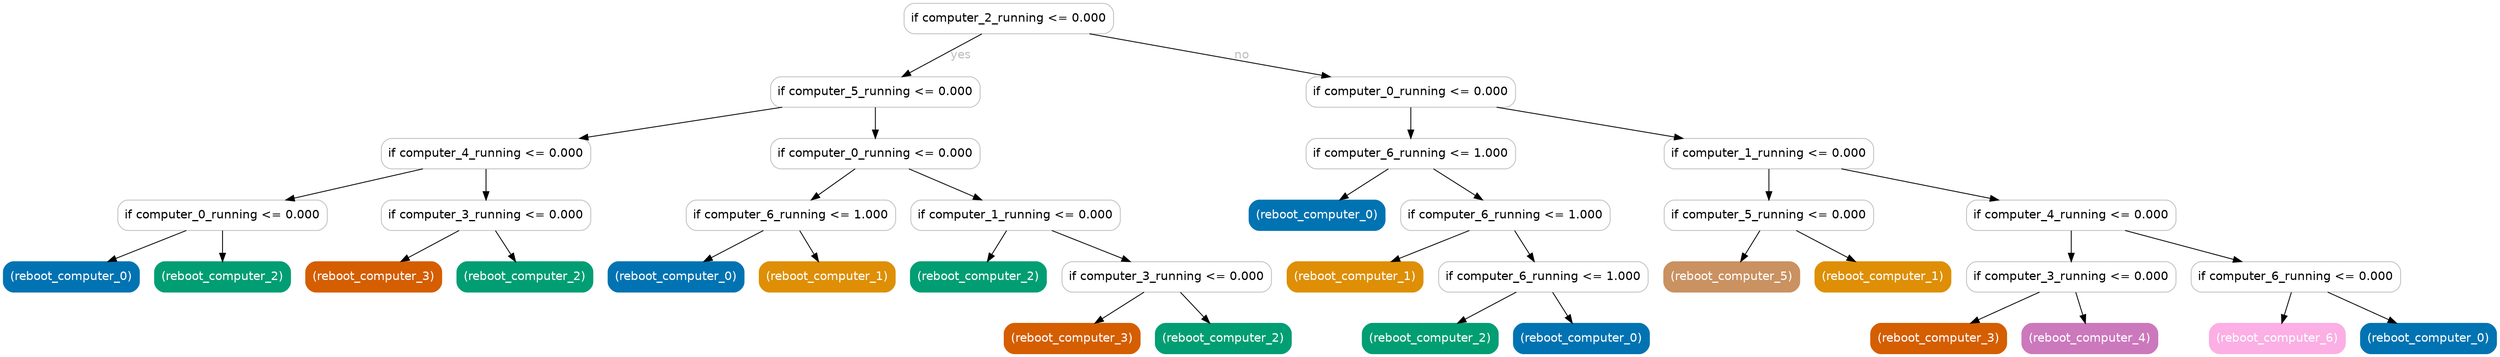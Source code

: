 digraph Tree {
	graph [bb="0,0,2952,415"];
	node [color=gray,
		fillcolor=white,
		fontname=helvetica,
		label="\N",
		shape=box,
		style="filled, rounded"
	];
	edge [fontname=helvetica];
	0	[height=0.5,
		label="if computer_2_running <= 0.000",
		pos="1190.5,397",
		width=3.4444];
	1	[height=0.5,
		label="if computer_5_running <= 0.000",
		pos="1032.5,310",
		width=3.4444];
	0 -> 1	[fontcolor=gray,
		label=yes,
		lp="1134,353.5",
		pos="e,1064.2,328.03 1158.5,378.8 1133.9,365.56 1099.8,347.18 1073.2,332.9"];
	18	[height=0.5,
		label="if computer_0_running <= 0.000",
		pos="1666.5,310",
		width=3.4444];
	0 -> 18	[fontcolor=gray,
		label=no,
		lp="1466.5,353.5",
		pos="e,1571.2,328.02 1286,378.95 1365.6,364.73 1479.1,344.47 1561.3,329.78"];
	2	[height=0.5,
		label="if computer_4_running <= 0.000",
		pos="571.5,237",
		width=3.4444];
	1 -> 2	[fontcolor=gray,
		pos="e,682.22,255.05 922.08,291.99 852.75,281.32 763.32,267.54 692.14,256.58"];
	9	[height=0.5,
		label="if computer_0_running <= 0.000",
		pos="1032.5,237",
		width=3.4444];
	1 -> 9	[fontcolor=gray,
		pos="e,1032.5,255.03 1032.5,291.81 1032.5,283.79 1032.5,274.05 1032.5,265.07"];
	3	[height=0.5,
		label="if computer_0_running <= 0.000",
		pos="259.5,164",
		width=3.4444];
	2 -> 3	[fontcolor=gray,
		pos="e,334.43,182.05 496.77,218.99 450.9,208.56 392.04,195.16 344.42,184.32"];
	6	[height=0.5,
		label="if computer_3_running <= 0.000",
		pos="571.5,164",
		width=3.4444];
	2 -> 6	[fontcolor=gray,
		pos="e,571.5,182.03 571.5,218.81 571.5,210.79 571.5,201.05 571.5,192.07"];
	4	[color="#0173b2",
		fillcolor="#0173b2",
		fontcolor=white,
		height=0.5,
		label="(reboot_computer_0)",
		pos="80.5,91",
		width=2.2361];
	3 -> 4	[fontcolor=gray,
		pos="e,123.65,109.11 216.63,145.99 191.57,136.06 159.75,123.43 133.18,112.89"];
	5	[color="#029e73",
		fillcolor="#029e73",
		fontcolor=white,
		height=0.5,
		label="(reboot_computer_2)",
		pos="259.5,91",
		width=2.2361];
	3 -> 5	[fontcolor=gray,
		pos="e,259.5,109.03 259.5,145.81 259.5,137.79 259.5,128.05 259.5,119.07"];
	7	[color="#d55e00",
		fillcolor="#d55e00",
		fontcolor=white,
		height=0.5,
		label="(reboot_computer_3)",
		pos="438.5,91",
		width=2.2361];
	6 -> 7	[fontcolor=gray,
		pos="e,470.56,109.11 539.64,145.99 521.6,136.36 498.83,124.21 479.47,113.87"];
	8	[color="#029e73",
		fillcolor="#029e73",
		fontcolor=white,
		height=0.5,
		label="(reboot_computer_2)",
		pos="617.5,91",
		width=2.2361];
	6 -> 8	[fontcolor=gray,
		pos="e,606.47,109.03 582.64,145.81 588.12,137.35 594.83,126.98 600.91,117.61"];
	10	[height=0.5,
		label="if computer_6_running <= 1.000",
		pos="932.5,164",
		width=3.4444];
	9 -> 10	[fontcolor=gray,
		pos="e,956.6,182.11 1008.5,218.99 995.53,209.75 979.25,198.19 965.09,188.14"];
	13	[height=0.5,
		label="if computer_1_running <= 0.000",
		pos="1198.5,164",
		width=3.4444];
	9 -> 13	[fontcolor=gray,
		pos="e,1158.5,182.11 1072.3,218.99 1095.3,209.14 1124.5,196.66 1149,186.17"];
	11	[color="#0173b2",
		fillcolor="#0173b2",
		fontcolor=white,
		height=0.5,
		label="(reboot_computer_0)",
		pos="796.5,91",
		width=2.2361];
	10 -> 11	[fontcolor=gray,
		pos="e,829.28,109.11 899.92,145.99 881.47,136.36 858.19,124.21 838.39,113.87"];
	12	[color="#de8f05",
		fillcolor="#de8f05",
		fontcolor=white,
		height=0.5,
		label="(reboot_computer_1)",
		pos="975.5,91",
		width=2.2361];
	10 -> 12	[fontcolor=gray,
		pos="e,965.19,109.03 942.91,145.81 948.03,137.35 954.31,126.98 959.99,117.61"];
	14	[color="#029e73",
		fillcolor="#029e73",
		fontcolor=white,
		height=0.5,
		label="(reboot_computer_2)",
		pos="1154.5,91",
		width=2.2361];
	13 -> 14	[fontcolor=gray,
		pos="e,1165.1,109.03 1187.8,145.81 1182.6,137.35 1176.2,126.98 1170.4,117.61"];
	15	[height=0.5,
		label="if computer_3_running <= 0.000",
		pos="1377.5,91",
		width=3.4444];
	13 -> 15	[fontcolor=gray,
		pos="e,1334.4,109.11 1241.4,145.99 1266.4,136.06 1298.3,123.43 1324.8,112.89"];
	16	[color="#d55e00",
		fillcolor="#d55e00",
		fontcolor=white,
		height=0.5,
		label="(reboot_computer_3)",
		pos="1265.5,18",
		width=2.2361];
	15 -> 16	[fontcolor=gray,
		pos="e,1292.5,36.114 1350.7,72.994 1335.8,63.579 1317.2,51.755 1301.1,41.575"];
	17	[color="#029e73",
		fillcolor="#029e73",
		fontcolor=white,
		height=0.5,
		label="(reboot_computer_2)",
		pos="1444.5,18",
		width=2.2361];
	15 -> 17	[fontcolor=gray,
		pos="e,1428.4,36.029 1393.7,72.813 1402,64.005 1412.3,53.125 1421.4,43.458"];
	19	[height=0.5,
		label="if computer_6_running <= 1.000",
		pos="1666.5,237",
		width=3.4444];
	18 -> 19	[fontcolor=gray,
		pos="e,1666.5,255.03 1666.5,291.81 1666.5,283.79 1666.5,274.05 1666.5,265.07"];
	26	[height=0.5,
		label="if computer_1_running <= 0.000",
		pos="2090.5,237",
		width=3.4444];
	18 -> 26	[fontcolor=gray,
		pos="e,1988.7,255.05 1768.1,291.99 1831.6,281.36 1913.4,267.66 1978.7,256.71"];
	20	[color="#0173b2",
		fillcolor="#0173b2",
		fontcolor=white,
		height=0.5,
		label="(reboot_computer_0)",
		pos="1555.5,164",
		width=2.2361];
	19 -> 20	[fontcolor=gray,
		pos="e,1582.3,182.11 1639.9,218.99 1625.2,209.58 1606.7,197.76 1590.8,187.57"];
	21	[height=0.5,
		label="if computer_6_running <= 1.000",
		pos="1778.5,164",
		width=3.4444];
	19 -> 21	[fontcolor=gray,
		pos="e,1751.5,182.11 1693.3,218.99 1708.2,209.58 1726.8,197.76 1742.9,187.57"];
	22	[color="#de8f05",
		fillcolor="#de8f05",
		fontcolor=white,
		height=0.5,
		label="(reboot_computer_1)",
		pos="1600.5,91",
		width=2.2361];
	21 -> 22	[fontcolor=gray,
		pos="e,1643.4,109.11 1735.9,145.99 1710.9,136.06 1679.3,123.43 1652.9,112.89"];
	23	[height=0.5,
		label="if computer_6_running <= 1.000",
		pos="1823.5,91",
		width=3.4444];
	21 -> 23	[fontcolor=gray,
		pos="e,1812.7,109.03 1789.4,145.81 1794.8,137.35 1801.3,126.98 1807.3,117.61"];
	24	[color="#029e73",
		fillcolor="#029e73",
		fontcolor=white,
		height=0.5,
		label="(reboot_computer_2)",
		pos="1689.5,18",
		width=2.2361];
	23 -> 24	[fontcolor=gray,
		pos="e,1721.8,36.114 1791.4,72.994 1773.2,63.361 1750.3,51.207 1730.8,40.87"];
	25	[color="#0173b2",
		fillcolor="#0173b2",
		fontcolor=white,
		height=0.5,
		label="(reboot_computer_0)",
		pos="1868.5,18",
		width=2.2361];
	23 -> 25	[fontcolor=gray,
		pos="e,1857.7,36.029 1834.4,72.813 1839.8,64.353 1846.3,53.984 1852.3,44.612"];
	27	[height=0.5,
		label="if computer_5_running <= 0.000",
		pos="2090.5,164",
		width=3.4444];
	26 -> 27	[fontcolor=gray,
		pos="e,2090.5,182.03 2090.5,218.81 2090.5,210.79 2090.5,201.05 2090.5,192.07"];
	30	[height=0.5,
		label="if computer_4_running <= 0.000",
		pos="2448.5,164",
		width=3.4444];
	26 -> 30	[fontcolor=gray,
		pos="e,2362.5,182.05 2176.2,218.99 2229.3,208.47 2297.6,194.94 2352.4,184.05"];
	28	[color="#ca9161",
		fillcolor="#ca9161",
		fontcolor=white,
		height=0.5,
		label="(reboot_computer_5)",
		pos="2046.5,91",
		width=2.2361];
	27 -> 28	[fontcolor=gray,
		pos="e,2057.1,109.03 2079.8,145.81 2074.6,137.35 2068.2,126.98 2062.4,117.61"];
	29	[color="#de8f05",
		fillcolor="#de8f05",
		fontcolor=white,
		height=0.5,
		label="(reboot_computer_1)",
		pos="2225.5,91",
		width=2.2361];
	27 -> 29	[fontcolor=gray,
		pos="e,2193,109.11 2122.8,145.99 2141.2,136.36 2164.3,124.21 2183.9,113.87"];
	31	[height=0.5,
		label="if computer_3_running <= 0.000",
		pos="2448.5,91",
		width=3.4444];
	30 -> 31	[fontcolor=gray,
		pos="e,2448.5,109.03 2448.5,145.81 2448.5,137.79 2448.5,128.05 2448.5,119.07"];
	34	[height=0.5,
		label="if computer_6_running <= 0.000",
		pos="2714.5,91",
		width=3.4444];
	30 -> 34	[fontcolor=gray,
		pos="e,2650.4,109.11 2512.2,145.99 2550.8,135.68 2600.3,122.49 2640.6,111.72"];
	32	[color="#d55e00",
		fillcolor="#d55e00",
		fontcolor=white,
		height=0.5,
		label="(reboot_computer_3)",
		pos="2291.5,18",
		width=2.2361];
	31 -> 32	[fontcolor=gray,
		pos="e,2329.3,36.114 2410.9,72.994 2389.2,63.186 2361.7,50.766 2338.6,40.311"];
	33	[color="#cc78bc",
		fillcolor="#cc78bc",
		fontcolor=white,
		height=0.5,
		label="(reboot_computer_4)",
		pos="2470.5,18",
		width=2.2361];
	31 -> 33	[fontcolor=gray,
		pos="e,2465.2,36.029 2453.8,72.813 2456.3,64.702 2459.4,54.836 2462.2,45.777"];
	35	[color="#fbafe4",
		fillcolor="#fbafe4",
		fontcolor=white,
		height=0.5,
		label="(reboot_computer_6)",
		pos="2692.5,18",
		width=2.2361];
	34 -> 35	[fontcolor=gray,
		pos="e,2697.8,36.029 2709.2,72.813 2706.7,64.702 2703.6,54.836 2700.8,45.777"];
	36	[color="#0173b2",
		fillcolor="#0173b2",
		fontcolor=white,
		height=0.5,
		label="(reboot_computer_0)",
		pos="2871.5,18",
		width=2.2361];
	34 -> 36	[fontcolor=gray,
		pos="e,2833.7,36.114 2752.1,72.994 2773.8,63.186 2801.3,50.766 2824.4,40.311"];
}
